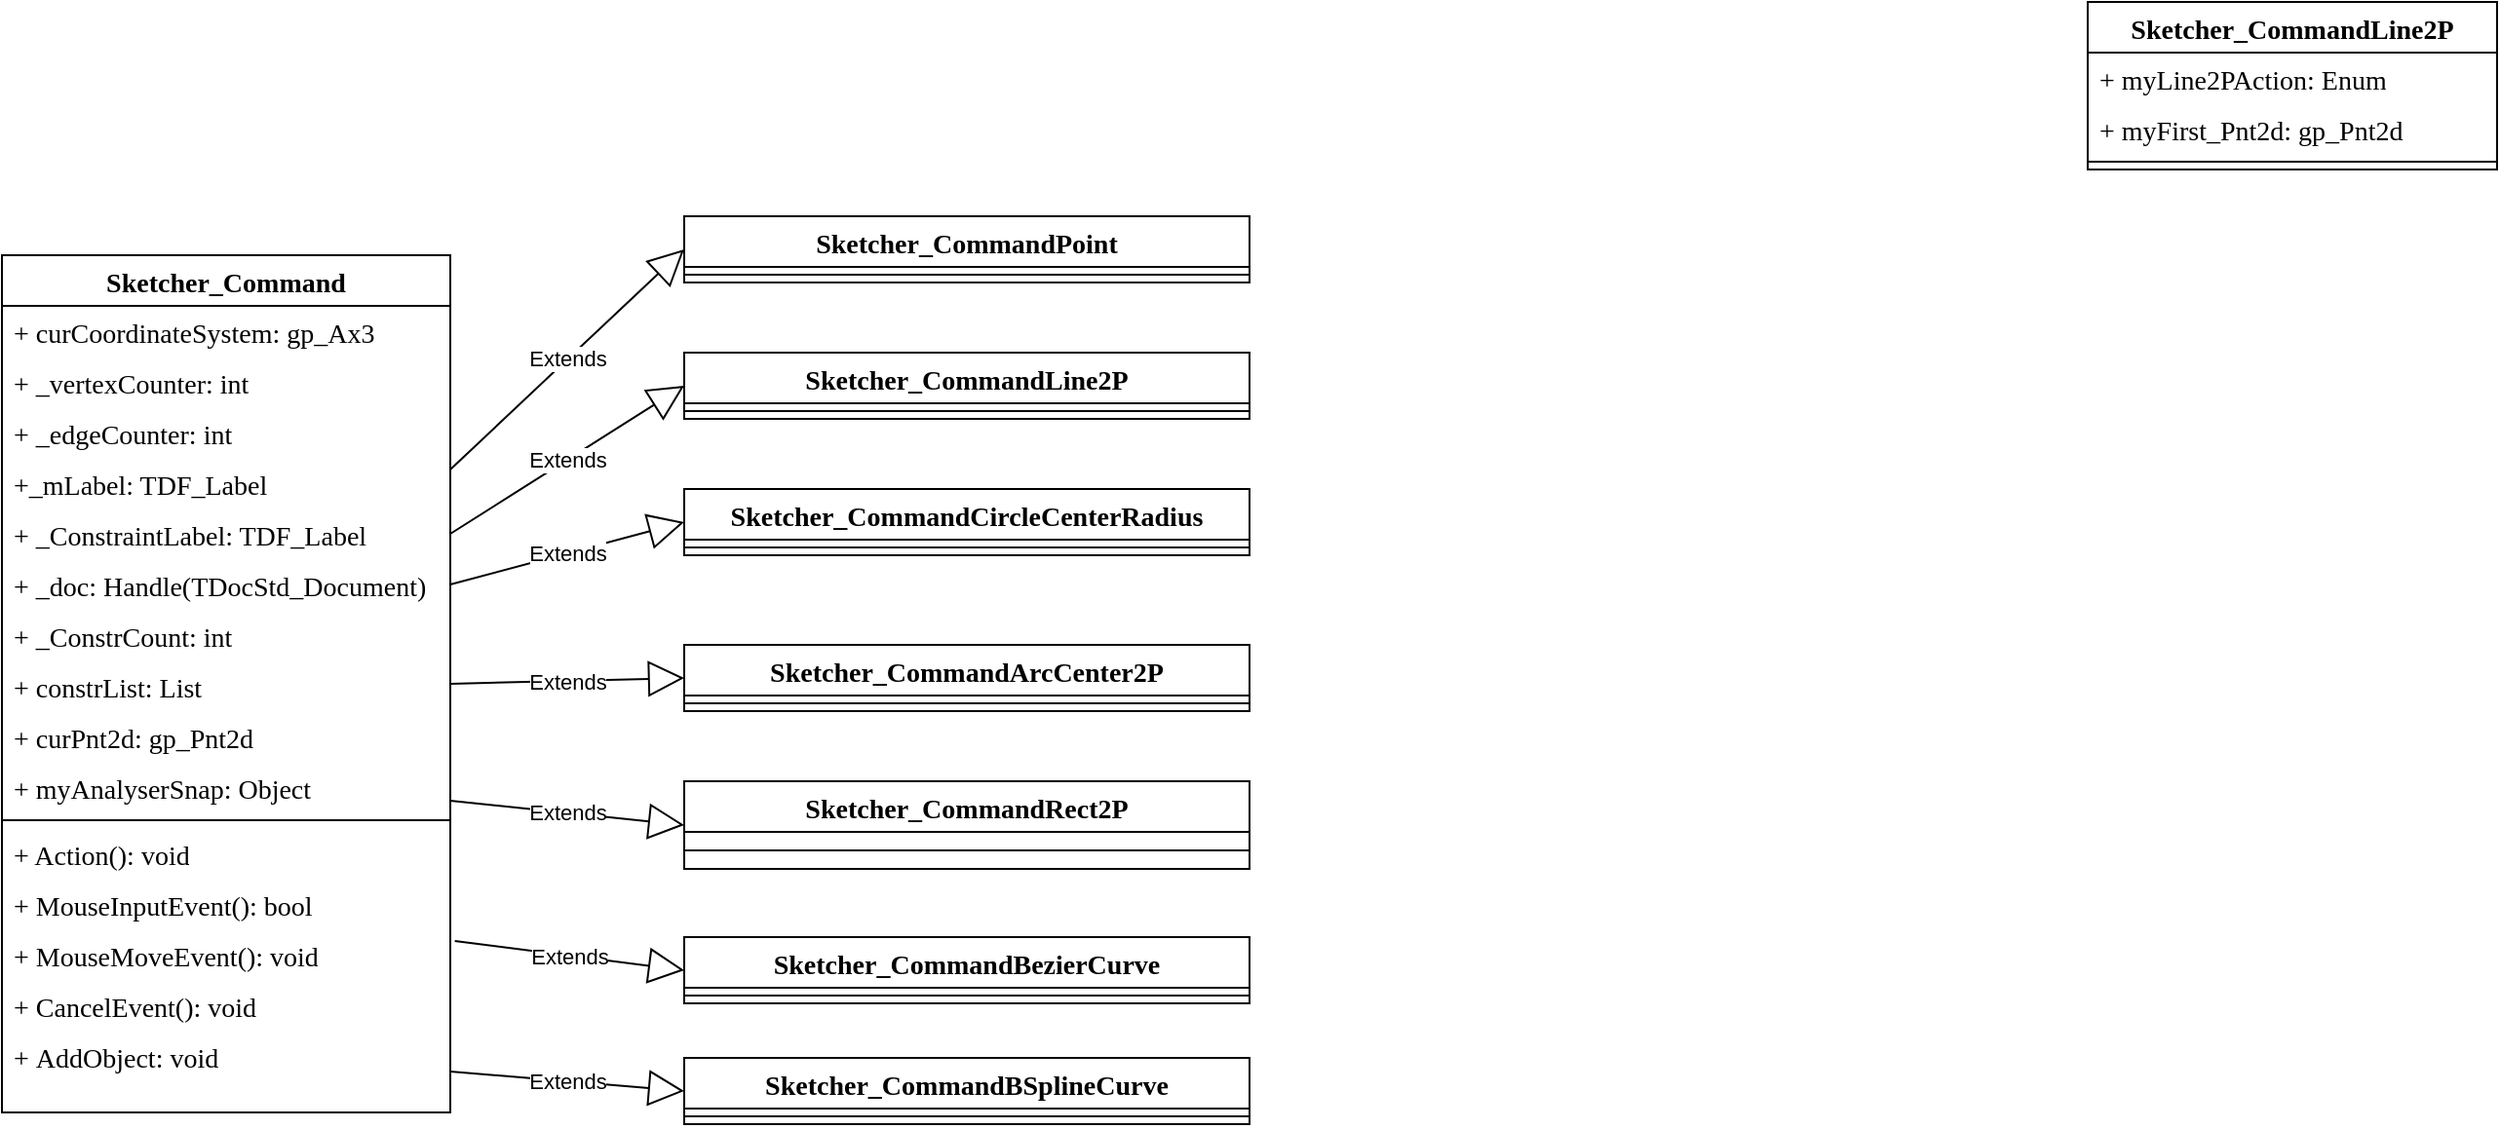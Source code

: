 <mxfile version="22.1.11" type="github">
  <diagram name="第 1 页" id="SrLZ9ItNjMunzmA11ly3">
    <mxGraphModel dx="2175" dy="564" grid="1" gridSize="10" guides="1" tooltips="1" connect="1" arrows="1" fold="1" page="1" pageScale="1" pageWidth="827" pageHeight="1169" math="0" shadow="0">
      <root>
        <mxCell id="0" />
        <mxCell id="1" parent="0" />
        <mxCell id="jLUz7z0Y0349xRio4LSh-1" value="&lt;font style=&quot;font-size: 14px;&quot; face=&quot;Times New Roman&quot;&gt;Sketcher_Command&lt;/font&gt;" style="swimlane;fontStyle=1;align=center;verticalAlign=top;childLayout=stackLayout;horizontal=1;startSize=26;horizontalStack=0;resizeParent=1;resizeParentMax=0;resizeLast=0;collapsible=1;marginBottom=0;whiteSpace=wrap;html=1;" parent="1" vertex="1">
          <mxGeometry x="-190" y="260" width="230" height="440" as="geometry" />
        </mxCell>
        <mxCell id="jLUz7z0Y0349xRio4LSh-40" value="&lt;font style=&quot;font-size: 14px;&quot; face=&quot;Times New Roman&quot;&gt;+&amp;nbsp;curCoordinateSystem: gp_Ax3&lt;/font&gt;" style="text;strokeColor=none;fillColor=none;align=left;verticalAlign=top;spacingLeft=4;spacingRight=4;overflow=hidden;rotatable=0;points=[[0,0.5],[1,0.5]];portConstraint=eastwest;whiteSpace=wrap;html=1;" parent="jLUz7z0Y0349xRio4LSh-1" vertex="1">
          <mxGeometry y="26" width="230" height="26" as="geometry" />
        </mxCell>
        <mxCell id="jLUz7z0Y0349xRio4LSh-41" value="&lt;font style=&quot;font-size: 14px;&quot; face=&quot;Times New Roman&quot;&gt;+ _vertexCounter: int&lt;/font&gt;" style="text;strokeColor=none;fillColor=none;align=left;verticalAlign=top;spacingLeft=4;spacingRight=4;overflow=hidden;rotatable=0;points=[[0,0.5],[1,0.5]];portConstraint=eastwest;whiteSpace=wrap;html=1;" parent="jLUz7z0Y0349xRio4LSh-1" vertex="1">
          <mxGeometry y="52" width="230" height="26" as="geometry" />
        </mxCell>
        <mxCell id="jLUz7z0Y0349xRio4LSh-48" value="&lt;font style=&quot;font-size: 14px;&quot; face=&quot;Times New Roman&quot;&gt;+ _edgeCounter: int&lt;/font&gt;" style="text;strokeColor=none;fillColor=none;align=left;verticalAlign=top;spacingLeft=4;spacingRight=4;overflow=hidden;rotatable=0;points=[[0,0.5],[1,0.5]];portConstraint=eastwest;whiteSpace=wrap;html=1;" parent="jLUz7z0Y0349xRio4LSh-1" vertex="1">
          <mxGeometry y="78" width="230" height="26" as="geometry" />
        </mxCell>
        <mxCell id="jLUz7z0Y0349xRio4LSh-47" value="&lt;font style=&quot;font-size: 14px;&quot; face=&quot;Times New Roman&quot;&gt;+_mLabel: TDF_Label&amp;nbsp;&lt;/font&gt;" style="text;strokeColor=none;fillColor=none;align=left;verticalAlign=top;spacingLeft=4;spacingRight=4;overflow=hidden;rotatable=0;points=[[0,0.5],[1,0.5]];portConstraint=eastwest;whiteSpace=wrap;html=1;" parent="jLUz7z0Y0349xRio4LSh-1" vertex="1">
          <mxGeometry y="104" width="230" height="26" as="geometry" />
        </mxCell>
        <mxCell id="jLUz7z0Y0349xRio4LSh-46" value="&lt;font face=&quot;Times New Roman&quot; style=&quot;font-size: 14px;&quot;&gt;+ _ConstraintLabel: TDF_Label&lt;/font&gt;" style="text;strokeColor=none;fillColor=none;align=left;verticalAlign=top;spacingLeft=4;spacingRight=4;overflow=hidden;rotatable=0;points=[[0,0.5],[1,0.5]];portConstraint=eastwest;whiteSpace=wrap;html=1;" parent="jLUz7z0Y0349xRio4LSh-1" vertex="1">
          <mxGeometry y="130" width="230" height="26" as="geometry" />
        </mxCell>
        <mxCell id="jLUz7z0Y0349xRio4LSh-45" value="&lt;font style=&quot;font-size: 14px;&quot; face=&quot;Times New Roman&quot;&gt;+ _doc: Handle(TDocStd_Document)&lt;/font&gt;" style="text;strokeColor=none;fillColor=none;align=left;verticalAlign=top;spacingLeft=4;spacingRight=4;overflow=hidden;rotatable=0;points=[[0,0.5],[1,0.5]];portConstraint=eastwest;whiteSpace=wrap;html=1;" parent="jLUz7z0Y0349xRio4LSh-1" vertex="1">
          <mxGeometry y="156" width="230" height="26" as="geometry" />
        </mxCell>
        <mxCell id="jLUz7z0Y0349xRio4LSh-44" value="&lt;font style=&quot;font-size: 14px;&quot; face=&quot;Times New Roman&quot;&gt;+ _ConstrCount: int&lt;/font&gt;" style="text;strokeColor=none;fillColor=none;align=left;verticalAlign=top;spacingLeft=4;spacingRight=4;overflow=hidden;rotatable=0;points=[[0,0.5],[1,0.5]];portConstraint=eastwest;whiteSpace=wrap;html=1;" parent="jLUz7z0Y0349xRio4LSh-1" vertex="1">
          <mxGeometry y="182" width="230" height="26" as="geometry" />
        </mxCell>
        <mxCell id="jLUz7z0Y0349xRio4LSh-43" value="&lt;font style=&quot;font-size: 14px;&quot; face=&quot;Times New Roman&quot;&gt;+ constrList: List&lt;/font&gt;" style="text;strokeColor=none;fillColor=none;align=left;verticalAlign=top;spacingLeft=4;spacingRight=4;overflow=hidden;rotatable=0;points=[[0,0.5],[1,0.5]];portConstraint=eastwest;whiteSpace=wrap;html=1;" parent="jLUz7z0Y0349xRio4LSh-1" vertex="1">
          <mxGeometry y="208" width="230" height="26" as="geometry" />
        </mxCell>
        <mxCell id="jLUz7z0Y0349xRio4LSh-42" value="&lt;font style=&quot;font-size: 14px;&quot; face=&quot;Times New Roman&quot;&gt;+ curPnt2d: gp_Pnt2d&lt;/font&gt;" style="text;strokeColor=none;fillColor=none;align=left;verticalAlign=top;spacingLeft=4;spacingRight=4;overflow=hidden;rotatable=0;points=[[0,0.5],[1,0.5]];portConstraint=eastwest;whiteSpace=wrap;html=1;" parent="jLUz7z0Y0349xRio4LSh-1" vertex="1">
          <mxGeometry y="234" width="230" height="26" as="geometry" />
        </mxCell>
        <mxCell id="jLUz7z0Y0349xRio4LSh-2" value="&lt;font style=&quot;font-size: 14px;&quot; face=&quot;Times New Roman&quot;&gt;+ myAnalyserSnap: Object&amp;nbsp;&lt;/font&gt;" style="text;strokeColor=none;fillColor=none;align=left;verticalAlign=top;spacingLeft=4;spacingRight=4;overflow=hidden;rotatable=0;points=[[0,0.5],[1,0.5]];portConstraint=eastwest;whiteSpace=wrap;html=1;" parent="jLUz7z0Y0349xRio4LSh-1" vertex="1">
          <mxGeometry y="260" width="230" height="26" as="geometry" />
        </mxCell>
        <mxCell id="jLUz7z0Y0349xRio4LSh-3" value="" style="line;strokeWidth=1;fillColor=none;align=left;verticalAlign=middle;spacingTop=-1;spacingLeft=3;spacingRight=3;rotatable=0;labelPosition=right;points=[];portConstraint=eastwest;strokeColor=inherit;" parent="jLUz7z0Y0349xRio4LSh-1" vertex="1">
          <mxGeometry y="286" width="230" height="8" as="geometry" />
        </mxCell>
        <mxCell id="jLUz7z0Y0349xRio4LSh-50" value="&lt;font style=&quot;font-size: 14px;&quot; face=&quot;Times New Roman&quot;&gt;+ Action(): void&lt;/font&gt;" style="text;strokeColor=none;fillColor=none;align=left;verticalAlign=top;spacingLeft=4;spacingRight=4;overflow=hidden;rotatable=0;points=[[0,0.5],[1,0.5]];portConstraint=eastwest;whiteSpace=wrap;html=1;" parent="jLUz7z0Y0349xRio4LSh-1" vertex="1">
          <mxGeometry y="294" width="230" height="26" as="geometry" />
        </mxCell>
        <mxCell id="jLUz7z0Y0349xRio4LSh-52" value="&lt;font style=&quot;font-size: 14px;&quot; face=&quot;Times New Roman&quot;&gt;+ MouseInputEvent(): bool&lt;/font&gt;" style="text;strokeColor=none;fillColor=none;align=left;verticalAlign=top;spacingLeft=4;spacingRight=4;overflow=hidden;rotatable=0;points=[[0,0.5],[1,0.5]];portConstraint=eastwest;whiteSpace=wrap;html=1;" parent="jLUz7z0Y0349xRio4LSh-1" vertex="1">
          <mxGeometry y="320" width="230" height="26" as="geometry" />
        </mxCell>
        <mxCell id="jLUz7z0Y0349xRio4LSh-51" value="&lt;font style=&quot;font-size: 14px;&quot; face=&quot;Times New Roman&quot;&gt;+ MouseMoveEvent(): void&lt;/font&gt;" style="text;strokeColor=none;fillColor=none;align=left;verticalAlign=top;spacingLeft=4;spacingRight=4;overflow=hidden;rotatable=0;points=[[0,0.5],[1,0.5]];portConstraint=eastwest;whiteSpace=wrap;html=1;" parent="jLUz7z0Y0349xRio4LSh-1" vertex="1">
          <mxGeometry y="346" width="230" height="26" as="geometry" />
        </mxCell>
        <mxCell id="jLUz7z0Y0349xRio4LSh-49" value="&lt;font style=&quot;font-size: 14px;&quot; face=&quot;Times New Roman&quot;&gt;+ CancelEvent(): void&lt;/font&gt;" style="text;strokeColor=none;fillColor=none;align=left;verticalAlign=top;spacingLeft=4;spacingRight=4;overflow=hidden;rotatable=0;points=[[0,0.5],[1,0.5]];portConstraint=eastwest;whiteSpace=wrap;html=1;" parent="jLUz7z0Y0349xRio4LSh-1" vertex="1">
          <mxGeometry y="372" width="230" height="26" as="geometry" />
        </mxCell>
        <mxCell id="jLUz7z0Y0349xRio4LSh-4" value="&lt;font style=&quot;font-size: 14px;&quot; face=&quot;Times New Roman&quot;&gt;+&amp;nbsp;AddObject: void&lt;/font&gt;" style="text;strokeColor=none;fillColor=none;align=left;verticalAlign=top;spacingLeft=4;spacingRight=4;overflow=hidden;rotatable=0;points=[[0,0.5],[1,0.5]];portConstraint=eastwest;whiteSpace=wrap;html=1;" parent="jLUz7z0Y0349xRio4LSh-1" vertex="1">
          <mxGeometry y="398" width="230" height="42" as="geometry" />
        </mxCell>
        <mxCell id="jLUz7z0Y0349xRio4LSh-5" value="&lt;font style=&quot;font-size: 14px;&quot; face=&quot;Times New Roman&quot;&gt;Sketcher_CommandPoint&lt;/font&gt;" style="swimlane;fontStyle=1;align=center;verticalAlign=top;childLayout=stackLayout;horizontal=1;startSize=26;horizontalStack=0;resizeParent=1;resizeParentMax=0;resizeLast=0;collapsible=1;marginBottom=0;whiteSpace=wrap;html=1;" parent="1" vertex="1">
          <mxGeometry x="160" y="240" width="290" height="34" as="geometry" />
        </mxCell>
        <mxCell id="jLUz7z0Y0349xRio4LSh-7" value="" style="line;strokeWidth=1;fillColor=none;align=left;verticalAlign=middle;spacingTop=-1;spacingLeft=3;spacingRight=3;rotatable=0;labelPosition=right;points=[];portConstraint=eastwest;strokeColor=inherit;" parent="jLUz7z0Y0349xRio4LSh-5" vertex="1">
          <mxGeometry y="26" width="290" height="8" as="geometry" />
        </mxCell>
        <mxCell id="jLUz7z0Y0349xRio4LSh-9" value="&lt;font style=&quot;font-size: 14px;&quot; face=&quot;Times New Roman&quot;&gt;Sketcher_CommandLine2P&lt;/font&gt;" style="swimlane;fontStyle=1;align=center;verticalAlign=top;childLayout=stackLayout;horizontal=1;startSize=26;horizontalStack=0;resizeParent=1;resizeParentMax=0;resizeLast=0;collapsible=1;marginBottom=0;whiteSpace=wrap;html=1;" parent="1" vertex="1">
          <mxGeometry x="160" y="310" width="290" height="34" as="geometry" />
        </mxCell>
        <mxCell id="jLUz7z0Y0349xRio4LSh-11" value="" style="line;strokeWidth=1;fillColor=none;align=left;verticalAlign=middle;spacingTop=-1;spacingLeft=3;spacingRight=3;rotatable=0;labelPosition=right;points=[];portConstraint=eastwest;strokeColor=inherit;" parent="jLUz7z0Y0349xRio4LSh-9" vertex="1">
          <mxGeometry y="26" width="290" height="8" as="geometry" />
        </mxCell>
        <mxCell id="jLUz7z0Y0349xRio4LSh-13" value="&lt;font style=&quot;font-size: 14px;&quot; face=&quot;Times New Roman&quot;&gt;Sketcher_CommandCircleCenterRadius&lt;/font&gt;" style="swimlane;fontStyle=1;align=center;verticalAlign=top;childLayout=stackLayout;horizontal=1;startSize=26;horizontalStack=0;resizeParent=1;resizeParentMax=0;resizeLast=0;collapsible=1;marginBottom=0;whiteSpace=wrap;html=1;" parent="1" vertex="1">
          <mxGeometry x="160" y="380" width="290" height="34" as="geometry" />
        </mxCell>
        <mxCell id="jLUz7z0Y0349xRio4LSh-15" value="" style="line;strokeWidth=1;fillColor=none;align=left;verticalAlign=middle;spacingTop=-1;spacingLeft=3;spacingRight=3;rotatable=0;labelPosition=right;points=[];portConstraint=eastwest;strokeColor=inherit;" parent="jLUz7z0Y0349xRio4LSh-13" vertex="1">
          <mxGeometry y="26" width="290" height="8" as="geometry" />
        </mxCell>
        <mxCell id="jLUz7z0Y0349xRio4LSh-17" value="&lt;font style=&quot;font-size: 14px;&quot; face=&quot;Times New Roman&quot;&gt;Sketcher_CommandArcCenter2P&lt;/font&gt;" style="swimlane;fontStyle=1;align=center;verticalAlign=top;childLayout=stackLayout;horizontal=1;startSize=26;horizontalStack=0;resizeParent=1;resizeParentMax=0;resizeLast=0;collapsible=1;marginBottom=0;whiteSpace=wrap;html=1;" parent="1" vertex="1">
          <mxGeometry x="160" y="460" width="290" height="34" as="geometry" />
        </mxCell>
        <mxCell id="jLUz7z0Y0349xRio4LSh-19" value="" style="line;strokeWidth=1;fillColor=none;align=left;verticalAlign=middle;spacingTop=-1;spacingLeft=3;spacingRight=3;rotatable=0;labelPosition=right;points=[];portConstraint=eastwest;strokeColor=inherit;" parent="jLUz7z0Y0349xRio4LSh-17" vertex="1">
          <mxGeometry y="26" width="290" height="8" as="geometry" />
        </mxCell>
        <mxCell id="jLUz7z0Y0349xRio4LSh-21" value="&lt;font style=&quot;font-size: 14px;&quot; face=&quot;Times New Roman&quot;&gt;Sketcher_CommandRect2P&lt;/font&gt;" style="swimlane;fontStyle=1;align=center;verticalAlign=top;childLayout=stackLayout;horizontal=1;startSize=26;horizontalStack=0;resizeParent=1;resizeParentMax=0;resizeLast=0;collapsible=1;marginBottom=0;whiteSpace=wrap;html=1;" parent="1" vertex="1">
          <mxGeometry x="160" y="530" width="290" height="45" as="geometry" />
        </mxCell>
        <mxCell id="jLUz7z0Y0349xRio4LSh-23" value="" style="line;strokeWidth=1;fillColor=none;align=left;verticalAlign=middle;spacingTop=-1;spacingLeft=3;spacingRight=3;rotatable=0;labelPosition=right;points=[];portConstraint=eastwest;strokeColor=inherit;" parent="jLUz7z0Y0349xRio4LSh-21" vertex="1">
          <mxGeometry y="26" width="290" height="19" as="geometry" />
        </mxCell>
        <mxCell id="jLUz7z0Y0349xRio4LSh-25" value="&lt;font style=&quot;font-size: 14px;&quot; face=&quot;Times New Roman&quot;&gt;Sketcher_CommandBezierCurve&lt;/font&gt;" style="swimlane;fontStyle=1;align=center;verticalAlign=top;childLayout=stackLayout;horizontal=1;startSize=26;horizontalStack=0;resizeParent=1;resizeParentMax=0;resizeLast=0;collapsible=1;marginBottom=0;whiteSpace=wrap;html=1;" parent="1" vertex="1">
          <mxGeometry x="160" y="610" width="290" height="34" as="geometry" />
        </mxCell>
        <mxCell id="jLUz7z0Y0349xRio4LSh-27" value="" style="line;strokeWidth=1;fillColor=none;align=left;verticalAlign=middle;spacingTop=-1;spacingLeft=3;spacingRight=3;rotatable=0;labelPosition=right;points=[];portConstraint=eastwest;strokeColor=inherit;" parent="jLUz7z0Y0349xRio4LSh-25" vertex="1">
          <mxGeometry y="26" width="290" height="8" as="geometry" />
        </mxCell>
        <mxCell id="jLUz7z0Y0349xRio4LSh-29" value="&lt;font style=&quot;font-size: 14px;&quot; face=&quot;Times New Roman&quot;&gt;Sketcher_CommandBSplineCurve&lt;/font&gt;" style="swimlane;fontStyle=1;align=center;verticalAlign=top;childLayout=stackLayout;horizontal=1;startSize=26;horizontalStack=0;resizeParent=1;resizeParentMax=0;resizeLast=0;collapsible=1;marginBottom=0;whiteSpace=wrap;html=1;" parent="1" vertex="1">
          <mxGeometry x="160" y="672" width="290" height="34" as="geometry" />
        </mxCell>
        <mxCell id="jLUz7z0Y0349xRio4LSh-31" value="" style="line;strokeWidth=1;fillColor=none;align=left;verticalAlign=middle;spacingTop=-1;spacingLeft=3;spacingRight=3;rotatable=0;labelPosition=right;points=[];portConstraint=eastwest;strokeColor=inherit;" parent="jLUz7z0Y0349xRio4LSh-29" vertex="1">
          <mxGeometry y="26" width="290" height="8" as="geometry" />
        </mxCell>
        <mxCell id="jLUz7z0Y0349xRio4LSh-33" value="Extends" style="endArrow=block;endSize=16;endFill=0;html=1;rounded=0;exitX=1;exitY=0.25;exitDx=0;exitDy=0;entryX=0;entryY=0.5;entryDx=0;entryDy=0;" parent="1" source="jLUz7z0Y0349xRio4LSh-1" target="jLUz7z0Y0349xRio4LSh-5" edge="1">
          <mxGeometry width="160" relative="1" as="geometry">
            <mxPoint x="110" y="266" as="sourcePoint" />
            <mxPoint x="180" y="240" as="targetPoint" />
          </mxGeometry>
        </mxCell>
        <mxCell id="jLUz7z0Y0349xRio4LSh-34" value="Extends" style="endArrow=block;endSize=16;endFill=0;html=1;rounded=0;exitX=1;exitY=0.5;exitDx=0;exitDy=0;entryX=0;entryY=0.5;entryDx=0;entryDy=0;" parent="1" source="jLUz7z0Y0349xRio4LSh-46" target="jLUz7z0Y0349xRio4LSh-9" edge="1">
          <mxGeometry width="160" relative="1" as="geometry">
            <mxPoint x="120" y="276" as="sourcePoint" />
            <mxPoint x="160" y="340" as="targetPoint" />
          </mxGeometry>
        </mxCell>
        <mxCell id="jLUz7z0Y0349xRio4LSh-35" value="Extends" style="endArrow=block;endSize=16;endFill=0;html=1;rounded=0;exitX=1;exitY=0.5;exitDx=0;exitDy=0;entryX=0;entryY=0.5;entryDx=0;entryDy=0;" parent="1" source="jLUz7z0Y0349xRio4LSh-45" target="jLUz7z0Y0349xRio4LSh-13" edge="1">
          <mxGeometry width="160" relative="1" as="geometry">
            <mxPoint x="130" y="286" as="sourcePoint" />
            <mxPoint x="140" y="400" as="targetPoint" />
          </mxGeometry>
        </mxCell>
        <mxCell id="jLUz7z0Y0349xRio4LSh-36" value="Extends" style="endArrow=block;endSize=16;endFill=0;html=1;rounded=0;exitX=1;exitY=0.5;exitDx=0;exitDy=0;entryX=0;entryY=0.5;entryDx=0;entryDy=0;" parent="1" source="jLUz7z0Y0349xRio4LSh-1" target="jLUz7z0Y0349xRio4LSh-17" edge="1">
          <mxGeometry width="160" relative="1" as="geometry">
            <mxPoint x="140" y="296" as="sourcePoint" />
            <mxPoint x="190" y="470" as="targetPoint" />
          </mxGeometry>
        </mxCell>
        <mxCell id="jLUz7z0Y0349xRio4LSh-37" value="Extends" style="endArrow=block;endSize=16;endFill=0;html=1;rounded=0;entryX=0;entryY=0.5;entryDx=0;entryDy=0;" parent="1" target="jLUz7z0Y0349xRio4LSh-21" edge="1">
          <mxGeometry width="160" relative="1" as="geometry">
            <mxPoint x="40" y="540" as="sourcePoint" />
            <mxPoint x="170" y="570" as="targetPoint" />
          </mxGeometry>
        </mxCell>
        <mxCell id="jLUz7z0Y0349xRio4LSh-38" value="Extends" style="endArrow=block;endSize=16;endFill=0;html=1;rounded=0;exitX=1.01;exitY=0.231;exitDx=0;exitDy=0;exitPerimeter=0;entryX=0;entryY=0.5;entryDx=0;entryDy=0;" parent="1" source="jLUz7z0Y0349xRio4LSh-51" target="jLUz7z0Y0349xRio4LSh-25" edge="1">
          <mxGeometry width="160" relative="1" as="geometry">
            <mxPoint x="160" y="316" as="sourcePoint" />
            <mxPoint x="140" y="650" as="targetPoint" />
          </mxGeometry>
        </mxCell>
        <mxCell id="jLUz7z0Y0349xRio4LSh-39" value="Extends" style="endArrow=block;endSize=16;endFill=0;html=1;rounded=0;exitX=1;exitY=0.5;exitDx=0;exitDy=0;entryX=0;entryY=0.5;entryDx=0;entryDy=0;" parent="1" source="jLUz7z0Y0349xRio4LSh-4" target="jLUz7z0Y0349xRio4LSh-29" edge="1">
          <mxGeometry width="160" relative="1" as="geometry">
            <mxPoint x="170" y="326" as="sourcePoint" />
            <mxPoint x="150" y="700" as="targetPoint" />
          </mxGeometry>
        </mxCell>
        <mxCell id="G86wccxDL63yBJnwFeeb-1" value="&lt;font style=&quot;font-size: 14px;&quot; face=&quot;Times New Roman&quot;&gt;Sketcher_CommandLine2P&lt;/font&gt;" style="swimlane;fontStyle=1;align=center;verticalAlign=top;childLayout=stackLayout;horizontal=1;startSize=26;horizontalStack=0;resizeParent=1;resizeParentMax=0;resizeLast=0;collapsible=1;marginBottom=0;whiteSpace=wrap;html=1;" vertex="1" parent="1">
          <mxGeometry x="880" y="130" width="210" height="86" as="geometry" />
        </mxCell>
        <mxCell id="G86wccxDL63yBJnwFeeb-2" value="&lt;font style=&quot;font-size: 14px;&quot; face=&quot;Times New Roman&quot;&gt;+ myLine2PAction: Enum&lt;/font&gt;" style="text;strokeColor=none;fillColor=none;align=left;verticalAlign=top;spacingLeft=4;spacingRight=4;overflow=hidden;rotatable=0;points=[[0,0.5],[1,0.5]];portConstraint=eastwest;whiteSpace=wrap;html=1;" vertex="1" parent="G86wccxDL63yBJnwFeeb-1">
          <mxGeometry y="26" width="210" height="26" as="geometry" />
        </mxCell>
        <mxCell id="G86wccxDL63yBJnwFeeb-3" value="&lt;font style=&quot;font-size: 14px;&quot; face=&quot;Times New Roman&quot;&gt;+ myFirst_Pnt2d: gp_Pnt2d&lt;/font&gt;" style="text;strokeColor=none;fillColor=none;align=left;verticalAlign=top;spacingLeft=4;spacingRight=4;overflow=hidden;rotatable=0;points=[[0,0.5],[1,0.5]];portConstraint=eastwest;whiteSpace=wrap;html=1;" vertex="1" parent="G86wccxDL63yBJnwFeeb-1">
          <mxGeometry y="52" width="210" height="26" as="geometry" />
        </mxCell>
        <mxCell id="G86wccxDL63yBJnwFeeb-4" value="" style="line;strokeWidth=1;fillColor=none;align=left;verticalAlign=middle;spacingTop=-1;spacingLeft=3;spacingRight=3;rotatable=0;labelPosition=right;points=[];portConstraint=eastwest;strokeColor=inherit;" vertex="1" parent="G86wccxDL63yBJnwFeeb-1">
          <mxGeometry y="78" width="210" height="8" as="geometry" />
        </mxCell>
      </root>
    </mxGraphModel>
  </diagram>
</mxfile>
